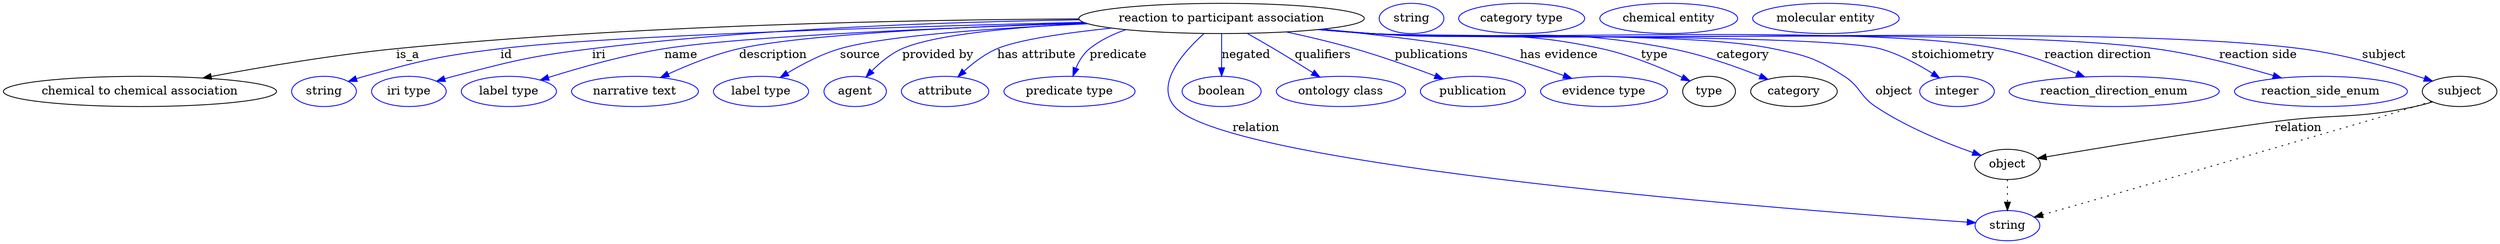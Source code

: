 digraph {
	graph [bb="0,0,2963.7,283"];
	node [label="\N"];
	"reaction to participant association"	[height=0.5,
		label="reaction to participant association",
		pos="1449.5,265",
		width=4.7121];
	"chemical to chemical association"	[height=0.5,
		pos="162.49,178",
		width=4.5135];
	"reaction to participant association" -> "chemical to chemical association"	[label=is_a,
		lp="481.49,221.5",
		pos="e,237.34,193.99 1279.6,264.47 1083.5,263.5 751.41,257.22 467.49,229 392.63,221.56 308.29,207.27 247.3,195.87"];
	id	[color=blue,
		height=0.5,
		label=string,
		pos="381.49,178",
		width=1.0652];
	"reaction to participant association" -> id	[color=blue,
		label=id,
		lp="598.49,221.5",
		pos="e,410.47,190 1285,260.43 1074.4,255.31 720.98,244.73 591.49,229 518.54,220.14 500.29,215.65 429.49,196 426.38,195.14 423.18,194.17 \
419.98,193.16",
		style=solid];
	iri	[color=blue,
		height=0.5,
		label="iri type",
		pos="482.49,178",
		width=1.2277];
	"reaction to participant association" -> iri	[color=blue,
		label=iri,
		lp="708.49,221.5",
		pos="e,515.4,190.19 1280.4,263.35 1128.2,261.05 898.66,253.31 700.49,229 626.26,219.9 607.87,214.78 535.49,196 532.11,195.12 528.63,194.16 \
525.15,193.14",
		style=solid];
	name	[color=blue,
		height=0.5,
		label="label type",
		pos="601.49,178",
		width=1.5707];
	"reaction to participant association" -> name	[color=blue,
		label=name,
		lp="806.49,221.5",
		pos="e,638.89,191.61 1288,259.39 1123.4,253.98 879.39,243.84 786.49,229 738.89,221.4 685.91,206.39 648.89,194.79",
		style=solid];
	description	[color=blue,
		height=0.5,
		label="narrative text",
		pos="751.49,178",
		width=2.0943];
	"reaction to participant association" -> description	[color=blue,
		label=description,
		lp="915.99,221.5",
		pos="e,781.93,194.51 1286.5,259.89 1144.8,255.25 950.84,246.02 875.49,229 846.2,222.39 814.86,209.69 791.01,198.75",
		style=solid];
	source	[color=blue,
		height=0.5,
		label="label type",
		pos="901.49,178",
		width=1.5707];
	"reaction to participant association" -> source	[color=blue,
		label=source,
		lp="1019.5,221.5",
		pos="e,924.28,194.59 1290.8,258.64 1182.5,253.67 1049.2,244.63 995.49,229 973.42,222.59 950.61,210.61 932.99,199.98",
		style=solid];
	"provided by"	[color=blue,
		height=0.5,
		label=agent,
		pos="1013.5,178",
		width=1.0291];
	"reaction to participant association" -> "provided by"	[color=blue,
		label="provided by",
		lp="1112,221.5",
		pos="e,1026.4,195.04 1288.6,259.19 1203.4,254.67 1108.4,245.92 1069.5,229 1055.8,223.03 1043.1,212.37 1033.3,202.42",
		style=solid];
	"has attribute"	[color=blue,
		height=0.5,
		label=attribute,
		pos="1120.5,178",
		width=1.4443];
	"reaction to participant association" -> "has attribute"	[color=blue,
		label="has attribute",
		lp="1229.5,221.5",
		pos="e,1135.7,195.32 1318.6,253.51 1263.8,247.75 1207.3,239.6 1182.5,229 1168,222.78 1154,212.15 1143.1,202.29",
		style=solid];
	predicate	[color=blue,
		height=0.5,
		label="predicate type",
		pos="1268.5,178",
		width=2.1665];
	"reaction to participant association" -> predicate	[color=blue,
		label=predicate,
		lp="1326.5,221.5",
		pos="e,1272.6,196.29 1335.4,251.52 1319.9,246.25 1305.1,238.99 1292.5,229 1285,223.08 1279.8,214.28 1276.1,205.71",
		style=solid];
	relation	[color=blue,
		height=0.5,
		label=string,
		pos="2382.5,18",
		width=1.0652];
	"reaction to participant association" -> relation	[color=blue,
		label=relation,
		lp="1489.5,134.5",
		pos="e,2344.7,21.5 1428.7,247.12 1404.4,225.31 1370.1,186.95 1393.5,160 1456.2,87.756 2145.1,35.327 2334.5,22.202",
		style=solid];
	negated	[color=blue,
		height=0.5,
		label=boolean,
		pos="1449.5,178",
		width=1.2999];
	"reaction to participant association" -> negated	[color=blue,
		label=negated,
		lp="1478.5,221.5",
		pos="e,1449.5,196.18 1449.5,246.8 1449.5,235.16 1449.5,219.55 1449.5,206.24",
		style=solid];
	qualifiers	[color=blue,
		height=0.5,
		label="ontology class",
		pos="1590.5,178",
		width=2.1304];
	"reaction to participant association" -> qualifiers	[color=blue,
		label=qualifiers,
		lp="1570,221.5",
		pos="e,1565.8,195.09 1479.9,247.21 1490,241.54 1501.3,235.09 1511.5,229 1526.6,219.98 1543,209.64 1557,200.72",
		style=solid];
	publications	[color=blue,
		height=0.5,
		label=publication,
		pos="1747.5,178",
		width=1.7332];
	"reaction to participant association" -> publications	[color=blue,
		label=publications,
		lp="1698.5,221.5",
		pos="e,1712.2,192.98 1526.7,248.91 1552.6,243.33 1581.4,236.51 1607.5,229 1639.7,219.71 1675.3,206.96 1702.6,196.66",
		style=solid];
	"has evidence"	[color=blue,
		height=0.5,
		label="evidence type",
		pos="1903.5,178",
		width=2.0943];
	"reaction to participant association" -> "has evidence"	[color=blue,
		label="has evidence",
		lp="1850,221.5",
		pos="e,1865,193.53 1569.4,252.21 1636.5,245.14 1713.3,236.17 1746.5,229 1783.7,220.96 1824.7,207.76 1855.4,196.95",
		style=solid];
	type	[height=0.5,
		pos="2028.5,178",
		width=0.86659];
	"reaction to participant association" -> type	[color=blue,
		label=type,
		lp="1963.5,221.5",
		pos="e,2005.6,190.51 1568.8,252.19 1588.7,250.35 1609.2,248.55 1628.5,247 1749.2,237.27 1782.1,254.77 1900.5,229 1934.4,221.62 1971.1,\
206.49 1996.4,194.8",
		style=solid];
	category	[height=0.5,
		pos="2129.5,178",
		width=1.4263];
	"reaction to participant association" -> category	[color=blue,
		label=category,
		lp="2069,221.5",
		pos="e,2098.6,192.42 1567.9,252.02 1588.1,250.18 1608.9,248.43 1628.5,247 1786,235.53 1828.4,258.88 1983.5,229 2020.2,221.92 2060.4,207.68 \
2089.2,196.2",
		style=solid];
	object	[height=0.5,
		pos="2382.5,91",
		width=1.0832];
	"reaction to participant association" -> object	[color=blue,
		label=object,
		lp="2247.5,178",
		pos="e,2350.9,101.73 1566.4,251.93 1587.1,250.07 1608.4,248.33 1628.5,247 1734.1,239.99 2000.8,250.45 2104.5,229 2144.2,220.79 2155.5,\
218.14 2189.5,196 2208.4,183.64 2206.8,172.72 2225.5,160 2261.7,135.41 2308.2,116.61 2341.2,105.07",
		style=solid];
	stoichiometry	[color=blue,
		height=0.5,
		label=integer,
		pos="2322.5,178",
		width=1.2277];
	"reaction to participant association" -> stoichiometry	[color=blue,
		label=stoichiometry,
		lp="2318,221.5",
		pos="e,2301.8,193.96 1565.9,251.84 1586.7,249.98 1608.2,248.26 1628.5,247 1695.3,242.83 2165.9,246.45 2230.5,229 2252.9,222.94 2275.9,\
210.48 2293.2,199.52",
		style=solid];
	"reaction direction"	[color=blue,
		height=0.5,
		label=reaction_direction_enum,
		pos="2509.5,178",
		width=3.4664];
	"reaction to participant association" -> "reaction direction"	[color=blue,
		label="reaction direction",
		lp="2490,221.5",
		pos="e,2474.3,195.32 1565.4,251.79 1586.4,249.92 1608.1,248.21 1628.5,247 1793.4,237.19 2209.2,259.53 2371.5,229 2403.7,222.94 2438.4,\
210.33 2465,199.3",
		style=solid];
	"reaction side"	[color=blue,
		height=0.5,
		label=reaction_side_enum,
		pos="2754.5,178",
		width=2.8525];
	"reaction to participant association" -> "reaction side"	[color=blue,
		label="reaction side",
		lp="2680,221.5",
		pos="e,2707.7,194.1 1564.9,251.75 1586.1,249.87 1607.9,248.17 1628.5,247 1834.6,235.23 2352.9,256.58 2557.5,229 2605.7,222.5 2659.1,208.51 \
2698.1,196.98",
		style=solid];
	subject	[height=0.5,
		pos="2919.5,178",
		width=1.2277];
	"reaction to participant association" -> subject	[color=blue,
		label=subject,
		lp="2829.5,221.5",
		pos="e,2887.2,190.32 1564.5,251.74 1585.7,249.85 1607.8,248.15 1628.5,247 1873,233.41 2487.5,260.07 2730.5,229 2782.1,222.4 2839.7,205.77 \
2877.6,193.5",
		style=solid];
	association_type	[color=blue,
		height=0.5,
		label=string,
		pos="1675.5,265",
		width=1.0652];
	association_category	[color=blue,
		height=0.5,
		label="category type",
		pos="1806.5,265",
		width=2.0762];
	object -> relation	[pos="e,2382.5,36.029 2382.5,72.813 2382.5,64.789 2382.5,55.047 2382.5,46.069",
		style=dotted];
	"chemical to chemical association_object"	[color=blue,
		height=0.5,
		label="chemical entity",
		pos="1981.5,265",
		width=2.2748];
	subject -> relation	[pos="e,2414.4,28.169 2885.9,166.1 2879.4,164.05 2872.8,161.94 2866.5,160 2817.3,144.81 2804.9,141.49 2755.5,127 2635.3,91.722 2493,50.742 \
2424.1,30.935",
		style=dotted];
	subject -> object	[label=relation,
		lp="2727.5,134.5",
		pos="e,2418.5,98.276 2887.3,165.51 2880.5,163.42 2873.3,161.44 2866.5,160 2793.5,144.52 2773.5,151.82 2699.5,142 2602.9,129.18 2490.3,\
110.54 2428.7,100.02"];
	"reaction to participant association_subject"	[color=blue,
		height=0.5,
		label="molecular entity",
		pos="2168.5,265",
		width=2.4192];
}
